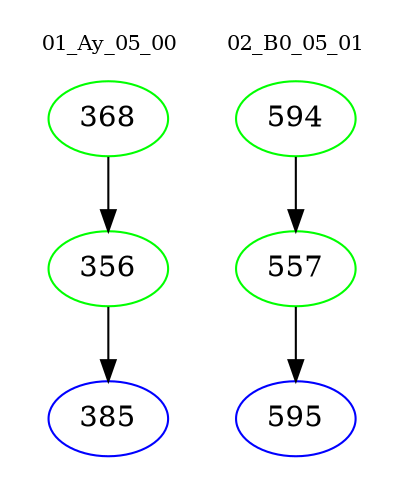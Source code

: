 digraph{
subgraph cluster_0 {
color = white
label = "01_Ay_05_00";
fontsize=10;
T0_368 [label="368", color="green"]
T0_368 -> T0_356 [color="black"]
T0_356 [label="356", color="green"]
T0_356 -> T0_385 [color="black"]
T0_385 [label="385", color="blue"]
}
subgraph cluster_1 {
color = white
label = "02_B0_05_01";
fontsize=10;
T1_594 [label="594", color="green"]
T1_594 -> T1_557 [color="black"]
T1_557 [label="557", color="green"]
T1_557 -> T1_595 [color="black"]
T1_595 [label="595", color="blue"]
}
}
